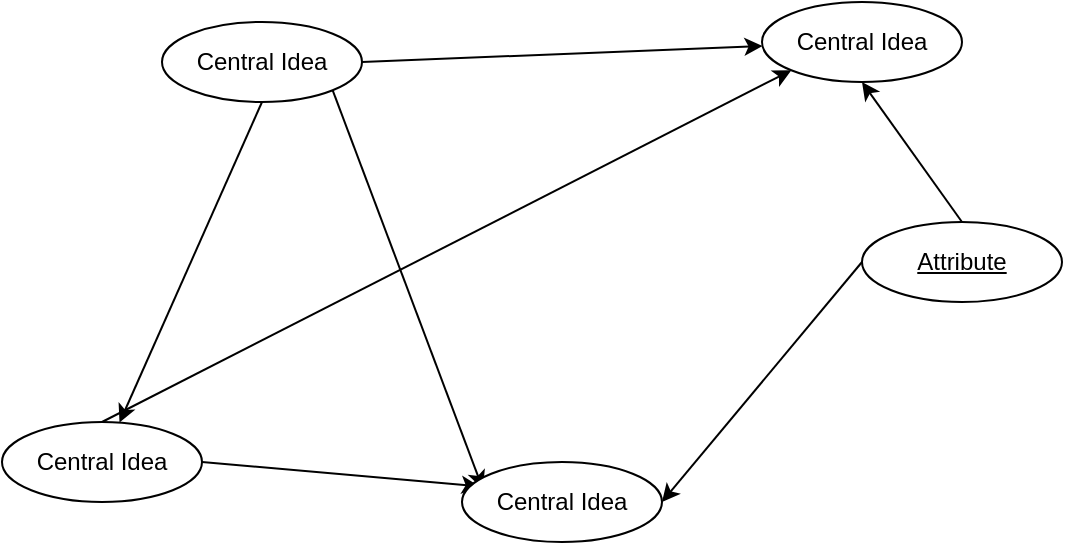 <mxfile version="14.6.13" type="github">
  <diagram id="WNNpIJwCdHIz6fE7KfNp" name="Page-1">
    <mxGraphModel dx="1038" dy="556" grid="1" gridSize="10" guides="1" tooltips="1" connect="1" arrows="1" fold="1" page="1" pageScale="1" pageWidth="827" pageHeight="1169" math="0" shadow="0">
      <root>
        <mxCell id="0" />
        <mxCell id="1" parent="0" />
        <mxCell id="UW55z28oBWZ--iQepkII-14" style="edgeStyle=none;rounded=0;orthogonalLoop=1;jettySize=auto;html=1;exitX=1;exitY=1;exitDx=0;exitDy=0;entryX=0.104;entryY=0.335;entryDx=0;entryDy=0;entryPerimeter=0;" edge="1" parent="1" source="UW55z28oBWZ--iQepkII-1" target="UW55z28oBWZ--iQepkII-4">
          <mxGeometry relative="1" as="geometry" />
        </mxCell>
        <mxCell id="UW55z28oBWZ--iQepkII-17" style="edgeStyle=none;rounded=0;orthogonalLoop=1;jettySize=auto;html=1;exitX=0.5;exitY=1;exitDx=0;exitDy=0;" edge="1" parent="1" source="UW55z28oBWZ--iQepkII-1" target="UW55z28oBWZ--iQepkII-3">
          <mxGeometry relative="1" as="geometry" />
        </mxCell>
        <mxCell id="UW55z28oBWZ--iQepkII-19" style="edgeStyle=none;rounded=0;orthogonalLoop=1;jettySize=auto;html=1;exitX=1;exitY=0.5;exitDx=0;exitDy=0;" edge="1" parent="1" source="UW55z28oBWZ--iQepkII-1" target="UW55z28oBWZ--iQepkII-2">
          <mxGeometry relative="1" as="geometry" />
        </mxCell>
        <mxCell id="UW55z28oBWZ--iQepkII-1" value="Central Idea" style="ellipse;whiteSpace=wrap;html=1;align=center;newEdgeStyle={&quot;edgeStyle&quot;:&quot;entityRelationEdgeStyle&quot;,&quot;startArrow&quot;:&quot;none&quot;,&quot;endArrow&quot;:&quot;none&quot;,&quot;segment&quot;:10,&quot;curved&quot;:1};treeFolding=1;treeMoving=1;" vertex="1" parent="1">
          <mxGeometry x="140" y="150" width="100" height="40" as="geometry" />
        </mxCell>
        <mxCell id="UW55z28oBWZ--iQepkII-2" value="Central Idea" style="ellipse;whiteSpace=wrap;html=1;align=center;newEdgeStyle={&quot;edgeStyle&quot;:&quot;entityRelationEdgeStyle&quot;,&quot;startArrow&quot;:&quot;none&quot;,&quot;endArrow&quot;:&quot;none&quot;,&quot;segment&quot;:10,&quot;curved&quot;:1};treeFolding=1;treeMoving=1;" vertex="1" parent="1">
          <mxGeometry x="440" y="140" width="100" height="40" as="geometry" />
        </mxCell>
        <mxCell id="UW55z28oBWZ--iQepkII-13" style="edgeStyle=none;rounded=0;orthogonalLoop=1;jettySize=auto;html=1;exitX=0.5;exitY=0;exitDx=0;exitDy=0;entryX=0;entryY=1;entryDx=0;entryDy=0;" edge="1" parent="1" source="UW55z28oBWZ--iQepkII-3" target="UW55z28oBWZ--iQepkII-2">
          <mxGeometry relative="1" as="geometry" />
        </mxCell>
        <mxCell id="UW55z28oBWZ--iQepkII-18" style="edgeStyle=none;rounded=0;orthogonalLoop=1;jettySize=auto;html=1;exitX=1;exitY=0.5;exitDx=0;exitDy=0;entryX=0.088;entryY=0.305;entryDx=0;entryDy=0;entryPerimeter=0;" edge="1" parent="1" source="UW55z28oBWZ--iQepkII-3" target="UW55z28oBWZ--iQepkII-4">
          <mxGeometry relative="1" as="geometry" />
        </mxCell>
        <mxCell id="UW55z28oBWZ--iQepkII-3" value="Central Idea" style="ellipse;whiteSpace=wrap;html=1;align=center;newEdgeStyle={&quot;edgeStyle&quot;:&quot;entityRelationEdgeStyle&quot;,&quot;startArrow&quot;:&quot;none&quot;,&quot;endArrow&quot;:&quot;none&quot;,&quot;segment&quot;:10,&quot;curved&quot;:1};treeFolding=1;treeMoving=1;" vertex="1" parent="1">
          <mxGeometry x="60" y="350" width="100" height="40" as="geometry" />
        </mxCell>
        <mxCell id="UW55z28oBWZ--iQepkII-4" value="Central Idea" style="ellipse;whiteSpace=wrap;html=1;align=center;newEdgeStyle={&quot;edgeStyle&quot;:&quot;entityRelationEdgeStyle&quot;,&quot;startArrow&quot;:&quot;none&quot;,&quot;endArrow&quot;:&quot;none&quot;,&quot;segment&quot;:10,&quot;curved&quot;:1};treeFolding=1;treeMoving=1;" vertex="1" parent="1">
          <mxGeometry x="290" y="370" width="100" height="40" as="geometry" />
        </mxCell>
        <mxCell id="UW55z28oBWZ--iQepkII-15" style="edgeStyle=none;rounded=0;orthogonalLoop=1;jettySize=auto;html=1;exitX=0;exitY=0.5;exitDx=0;exitDy=0;entryX=1;entryY=0.5;entryDx=0;entryDy=0;" edge="1" parent="1" source="UW55z28oBWZ--iQepkII-10" target="UW55z28oBWZ--iQepkII-4">
          <mxGeometry relative="1" as="geometry" />
        </mxCell>
        <mxCell id="UW55z28oBWZ--iQepkII-16" style="edgeStyle=none;rounded=0;orthogonalLoop=1;jettySize=auto;html=1;exitX=0.5;exitY=0;exitDx=0;exitDy=0;entryX=0.5;entryY=1;entryDx=0;entryDy=0;" edge="1" parent="1" source="UW55z28oBWZ--iQepkII-10" target="UW55z28oBWZ--iQepkII-2">
          <mxGeometry relative="1" as="geometry" />
        </mxCell>
        <mxCell id="UW55z28oBWZ--iQepkII-10" value="Attribute" style="ellipse;whiteSpace=wrap;html=1;align=center;fontStyle=4;" vertex="1" parent="1">
          <mxGeometry x="490" y="250" width="100" height="40" as="geometry" />
        </mxCell>
      </root>
    </mxGraphModel>
  </diagram>
</mxfile>
